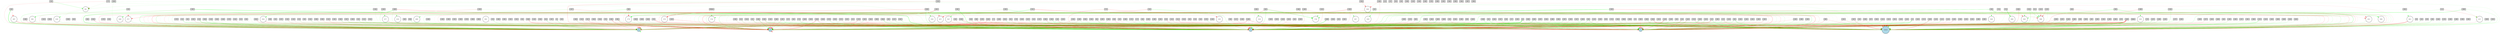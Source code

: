 digraph {
	node [fontsize=9 height=0.2 shape=circle width=0.2]
	x [fillcolor=lightgray shape=box style=filled]
	dx [fillcolor=lightgray shape=box style=filled]
	theta [fillcolor=lightgray shape=box style=filled]
	dtheta [fillcolor=lightgray shape=box style=filled]
	-5 [fillcolor=lightgray shape=box style=filled]
	-6 [fillcolor=lightgray shape=box style=filled]
	-7 [fillcolor=lightgray shape=box style=filled]
	-8 [fillcolor=lightgray shape=box style=filled]
	-9 [fillcolor=lightgray shape=box style=filled]
	-10 [fillcolor=lightgray shape=box style=filled]
	-11 [fillcolor=lightgray shape=box style=filled]
	-12 [fillcolor=lightgray shape=box style=filled]
	-13 [fillcolor=lightgray shape=box style=filled]
	-14 [fillcolor=lightgray shape=box style=filled]
	-15 [fillcolor=lightgray shape=box style=filled]
	-16 [fillcolor=lightgray shape=box style=filled]
	-17 [fillcolor=lightgray shape=box style=filled]
	-18 [fillcolor=lightgray shape=box style=filled]
	-19 [fillcolor=lightgray shape=box style=filled]
	-20 [fillcolor=lightgray shape=box style=filled]
	-21 [fillcolor=lightgray shape=box style=filled]
	-22 [fillcolor=lightgray shape=box style=filled]
	-23 [fillcolor=lightgray shape=box style=filled]
	-24 [fillcolor=lightgray shape=box style=filled]
	-25 [fillcolor=lightgray shape=box style=filled]
	-26 [fillcolor=lightgray shape=box style=filled]
	-27 [fillcolor=lightgray shape=box style=filled]
	-28 [fillcolor=lightgray shape=box style=filled]
	-29 [fillcolor=lightgray shape=box style=filled]
	-30 [fillcolor=lightgray shape=box style=filled]
	-31 [fillcolor=lightgray shape=box style=filled]
	-32 [fillcolor=lightgray shape=box style=filled]
	-33 [fillcolor=lightgray shape=box style=filled]
	-34 [fillcolor=lightgray shape=box style=filled]
	-35 [fillcolor=lightgray shape=box style=filled]
	-36 [fillcolor=lightgray shape=box style=filled]
	-37 [fillcolor=lightgray shape=box style=filled]
	-38 [fillcolor=lightgray shape=box style=filled]
	-39 [fillcolor=lightgray shape=box style=filled]
	-40 [fillcolor=lightgray shape=box style=filled]
	-41 [fillcolor=lightgray shape=box style=filled]
	-42 [fillcolor=lightgray shape=box style=filled]
	-43 [fillcolor=lightgray shape=box style=filled]
	-44 [fillcolor=lightgray shape=box style=filled]
	-45 [fillcolor=lightgray shape=box style=filled]
	-46 [fillcolor=lightgray shape=box style=filled]
	-47 [fillcolor=lightgray shape=box style=filled]
	-48 [fillcolor=lightgray shape=box style=filled]
	-49 [fillcolor=lightgray shape=box style=filled]
	-50 [fillcolor=lightgray shape=box style=filled]
	-51 [fillcolor=lightgray shape=box style=filled]
	-52 [fillcolor=lightgray shape=box style=filled]
	-53 [fillcolor=lightgray shape=box style=filled]
	-54 [fillcolor=lightgray shape=box style=filled]
	-55 [fillcolor=lightgray shape=box style=filled]
	-56 [fillcolor=lightgray shape=box style=filled]
	-57 [fillcolor=lightgray shape=box style=filled]
	-58 [fillcolor=lightgray shape=box style=filled]
	-59 [fillcolor=lightgray shape=box style=filled]
	-60 [fillcolor=lightgray shape=box style=filled]
	-61 [fillcolor=lightgray shape=box style=filled]
	-62 [fillcolor=lightgray shape=box style=filled]
	-63 [fillcolor=lightgray shape=box style=filled]
	-64 [fillcolor=lightgray shape=box style=filled]
	-65 [fillcolor=lightgray shape=box style=filled]
	-66 [fillcolor=lightgray shape=box style=filled]
	-67 [fillcolor=lightgray shape=box style=filled]
	-68 [fillcolor=lightgray shape=box style=filled]
	-69 [fillcolor=lightgray shape=box style=filled]
	-70 [fillcolor=lightgray shape=box style=filled]
	-71 [fillcolor=lightgray shape=box style=filled]
	-72 [fillcolor=lightgray shape=box style=filled]
	-73 [fillcolor=lightgray shape=box style=filled]
	-74 [fillcolor=lightgray shape=box style=filled]
	-75 [fillcolor=lightgray shape=box style=filled]
	-76 [fillcolor=lightgray shape=box style=filled]
	-77 [fillcolor=lightgray shape=box style=filled]
	-78 [fillcolor=lightgray shape=box style=filled]
	-79 [fillcolor=lightgray shape=box style=filled]
	-80 [fillcolor=lightgray shape=box style=filled]
	-81 [fillcolor=lightgray shape=box style=filled]
	-82 [fillcolor=lightgray shape=box style=filled]
	-83 [fillcolor=lightgray shape=box style=filled]
	-84 [fillcolor=lightgray shape=box style=filled]
	-85 [fillcolor=lightgray shape=box style=filled]
	-86 [fillcolor=lightgray shape=box style=filled]
	-87 [fillcolor=lightgray shape=box style=filled]
	-88 [fillcolor=lightgray shape=box style=filled]
	-89 [fillcolor=lightgray shape=box style=filled]
	-90 [fillcolor=lightgray shape=box style=filled]
	-91 [fillcolor=lightgray shape=box style=filled]
	-92 [fillcolor=lightgray shape=box style=filled]
	-93 [fillcolor=lightgray shape=box style=filled]
	-94 [fillcolor=lightgray shape=box style=filled]
	-95 [fillcolor=lightgray shape=box style=filled]
	-96 [fillcolor=lightgray shape=box style=filled]
	-97 [fillcolor=lightgray shape=box style=filled]
	-98 [fillcolor=lightgray shape=box style=filled]
	-99 [fillcolor=lightgray shape=box style=filled]
	-100 [fillcolor=lightgray shape=box style=filled]
	-101 [fillcolor=lightgray shape=box style=filled]
	-102 [fillcolor=lightgray shape=box style=filled]
	-103 [fillcolor=lightgray shape=box style=filled]
	-104 [fillcolor=lightgray shape=box style=filled]
	-105 [fillcolor=lightgray shape=box style=filled]
	-106 [fillcolor=lightgray shape=box style=filled]
	-107 [fillcolor=lightgray shape=box style=filled]
	-108 [fillcolor=lightgray shape=box style=filled]
	-109 [fillcolor=lightgray shape=box style=filled]
	-110 [fillcolor=lightgray shape=box style=filled]
	-111 [fillcolor=lightgray shape=box style=filled]
	-112 [fillcolor=lightgray shape=box style=filled]
	-113 [fillcolor=lightgray shape=box style=filled]
	-114 [fillcolor=lightgray shape=box style=filled]
	-115 [fillcolor=lightgray shape=box style=filled]
	-116 [fillcolor=lightgray shape=box style=filled]
	-117 [fillcolor=lightgray shape=box style=filled]
	-118 [fillcolor=lightgray shape=box style=filled]
	-119 [fillcolor=lightgray shape=box style=filled]
	-120 [fillcolor=lightgray shape=box style=filled]
	-121 [fillcolor=lightgray shape=box style=filled]
	-122 [fillcolor=lightgray shape=box style=filled]
	-123 [fillcolor=lightgray shape=box style=filled]
	-124 [fillcolor=lightgray shape=box style=filled]
	-125 [fillcolor=lightgray shape=box style=filled]
	-126 [fillcolor=lightgray shape=box style=filled]
	-127 [fillcolor=lightgray shape=box style=filled]
	-128 [fillcolor=lightgray shape=box style=filled]
	-129 [fillcolor=lightgray shape=box style=filled]
	-130 [fillcolor=lightgray shape=box style=filled]
	-131 [fillcolor=lightgray shape=box style=filled]
	-132 [fillcolor=lightgray shape=box style=filled]
	-133 [fillcolor=lightgray shape=box style=filled]
	-134 [fillcolor=lightgray shape=box style=filled]
	-135 [fillcolor=lightgray shape=box style=filled]
	-136 [fillcolor=lightgray shape=box style=filled]
	-137 [fillcolor=lightgray shape=box style=filled]
	-138 [fillcolor=lightgray shape=box style=filled]
	-139 [fillcolor=lightgray shape=box style=filled]
	-140 [fillcolor=lightgray shape=box style=filled]
	-141 [fillcolor=lightgray shape=box style=filled]
	-142 [fillcolor=lightgray shape=box style=filled]
	-143 [fillcolor=lightgray shape=box style=filled]
	-144 [fillcolor=lightgray shape=box style=filled]
	-145 [fillcolor=lightgray shape=box style=filled]
	-146 [fillcolor=lightgray shape=box style=filled]
	-147 [fillcolor=lightgray shape=box style=filled]
	-148 [fillcolor=lightgray shape=box style=filled]
	-149 [fillcolor=lightgray shape=box style=filled]
	-150 [fillcolor=lightgray shape=box style=filled]
	-151 [fillcolor=lightgray shape=box style=filled]
	-152 [fillcolor=lightgray shape=box style=filled]
	-153 [fillcolor=lightgray shape=box style=filled]
	-154 [fillcolor=lightgray shape=box style=filled]
	-155 [fillcolor=lightgray shape=box style=filled]
	-156 [fillcolor=lightgray shape=box style=filled]
	-157 [fillcolor=lightgray shape=box style=filled]
	-158 [fillcolor=lightgray shape=box style=filled]
	-159 [fillcolor=lightgray shape=box style=filled]
	-160 [fillcolor=lightgray shape=box style=filled]
	-161 [fillcolor=lightgray shape=box style=filled]
	-162 [fillcolor=lightgray shape=box style=filled]
	-163 [fillcolor=lightgray shape=box style=filled]
	-164 [fillcolor=lightgray shape=box style=filled]
	-165 [fillcolor=lightgray shape=box style=filled]
	-166 [fillcolor=lightgray shape=box style=filled]
	-167 [fillcolor=lightgray shape=box style=filled]
	-168 [fillcolor=lightgray shape=box style=filled]
	-169 [fillcolor=lightgray shape=box style=filled]
	-170 [fillcolor=lightgray shape=box style=filled]
	-171 [fillcolor=lightgray shape=box style=filled]
	-172 [fillcolor=lightgray shape=box style=filled]
	-173 [fillcolor=lightgray shape=box style=filled]
	-174 [fillcolor=lightgray shape=box style=filled]
	-175 [fillcolor=lightgray shape=box style=filled]
	-176 [fillcolor=lightgray shape=box style=filled]
	-177 [fillcolor=lightgray shape=box style=filled]
	-178 [fillcolor=lightgray shape=box style=filled]
	-179 [fillcolor=lightgray shape=box style=filled]
	-180 [fillcolor=lightgray shape=box style=filled]
	-181 [fillcolor=lightgray shape=box style=filled]
	-182 [fillcolor=lightgray shape=box style=filled]
	-183 [fillcolor=lightgray shape=box style=filled]
	-184 [fillcolor=lightgray shape=box style=filled]
	-185 [fillcolor=lightgray shape=box style=filled]
	-186 [fillcolor=lightgray shape=box style=filled]
	-187 [fillcolor=lightgray shape=box style=filled]
	-188 [fillcolor=lightgray shape=box style=filled]
	-189 [fillcolor=lightgray shape=box style=filled]
	-190 [fillcolor=lightgray shape=box style=filled]
	-191 [fillcolor=lightgray shape=box style=filled]
	-192 [fillcolor=lightgray shape=box style=filled]
	-193 [fillcolor=lightgray shape=box style=filled]
	-194 [fillcolor=lightgray shape=box style=filled]
	-195 [fillcolor=lightgray shape=box style=filled]
	-196 [fillcolor=lightgray shape=box style=filled]
	-197 [fillcolor=lightgray shape=box style=filled]
	-198 [fillcolor=lightgray shape=box style=filled]
	-199 [fillcolor=lightgray shape=box style=filled]
	-200 [fillcolor=lightgray shape=box style=filled]
	-201 [fillcolor=lightgray shape=box style=filled]
	-202 [fillcolor=lightgray shape=box style=filled]
	-203 [fillcolor=lightgray shape=box style=filled]
	-204 [fillcolor=lightgray shape=box style=filled]
	-205 [fillcolor=lightgray shape=box style=filled]
	-206 [fillcolor=lightgray shape=box style=filled]
	-207 [fillcolor=lightgray shape=box style=filled]
	-208 [fillcolor=lightgray shape=box style=filled]
	-209 [fillcolor=lightgray shape=box style=filled]
	-210 [fillcolor=lightgray shape=box style=filled]
	-211 [fillcolor=lightgray shape=box style=filled]
	-212 [fillcolor=lightgray shape=box style=filled]
	-213 [fillcolor=lightgray shape=box style=filled]
	-214 [fillcolor=lightgray shape=box style=filled]
	-215 [fillcolor=lightgray shape=box style=filled]
	-216 [fillcolor=lightgray shape=box style=filled]
	-217 [fillcolor=lightgray shape=box style=filled]
	-218 [fillcolor=lightgray shape=box style=filled]
	-219 [fillcolor=lightgray shape=box style=filled]
	-220 [fillcolor=lightgray shape=box style=filled]
	-221 [fillcolor=lightgray shape=box style=filled]
	-222 [fillcolor=lightgray shape=box style=filled]
	-223 [fillcolor=lightgray shape=box style=filled]
	-224 [fillcolor=lightgray shape=box style=filled]
	-225 [fillcolor=lightgray shape=box style=filled]
	-226 [fillcolor=lightgray shape=box style=filled]
	-227 [fillcolor=lightgray shape=box style=filled]
	-228 [fillcolor=lightgray shape=box style=filled]
	-229 [fillcolor=lightgray shape=box style=filled]
	-230 [fillcolor=lightgray shape=box style=filled]
	-231 [fillcolor=lightgray shape=box style=filled]
	-232 [fillcolor=lightgray shape=box style=filled]
	-233 [fillcolor=lightgray shape=box style=filled]
	-234 [fillcolor=lightgray shape=box style=filled]
	-235 [fillcolor=lightgray shape=box style=filled]
	-236 [fillcolor=lightgray shape=box style=filled]
	-237 [fillcolor=lightgray shape=box style=filled]
	-238 [fillcolor=lightgray shape=box style=filled]
	-239 [fillcolor=lightgray shape=box style=filled]
	-240 [fillcolor=lightgray shape=box style=filled]
	-241 [fillcolor=lightgray shape=box style=filled]
	-242 [fillcolor=lightgray shape=box style=filled]
	-243 [fillcolor=lightgray shape=box style=filled]
	-244 [fillcolor=lightgray shape=box style=filled]
	-245 [fillcolor=lightgray shape=box style=filled]
	-246 [fillcolor=lightgray shape=box style=filled]
	-247 [fillcolor=lightgray shape=box style=filled]
	-248 [fillcolor=lightgray shape=box style=filled]
	-249 [fillcolor=lightgray shape=box style=filled]
	-250 [fillcolor=lightgray shape=box style=filled]
	-251 [fillcolor=lightgray shape=box style=filled]
	-252 [fillcolor=lightgray shape=box style=filled]
	-253 [fillcolor=lightgray shape=box style=filled]
	-254 [fillcolor=lightgray shape=box style=filled]
	-255 [fillcolor=lightgray shape=box style=filled]
	-256 [fillcolor=lightgray shape=box style=filled]
	-257 [fillcolor=lightgray shape=box style=filled]
	-258 [fillcolor=lightgray shape=box style=filled]
	-259 [fillcolor=lightgray shape=box style=filled]
	-260 [fillcolor=lightgray shape=box style=filled]
	-261 [fillcolor=lightgray shape=box style=filled]
	-262 [fillcolor=lightgray shape=box style=filled]
	-263 [fillcolor=lightgray shape=box style=filled]
	-264 [fillcolor=lightgray shape=box style=filled]
	-265 [fillcolor=lightgray shape=box style=filled]
	-266 [fillcolor=lightgray shape=box style=filled]
	-267 [fillcolor=lightgray shape=box style=filled]
	-268 [fillcolor=lightgray shape=box style=filled]
	-269 [fillcolor=lightgray shape=box style=filled]
	-270 [fillcolor=lightgray shape=box style=filled]
	-271 [fillcolor=lightgray shape=box style=filled]
	-272 [fillcolor=lightgray shape=box style=filled]
	-273 [fillcolor=lightgray shape=box style=filled]
	-274 [fillcolor=lightgray shape=box style=filled]
	-275 [fillcolor=lightgray shape=box style=filled]
	-276 [fillcolor=lightgray shape=box style=filled]
	-277 [fillcolor=lightgray shape=box style=filled]
	-278 [fillcolor=lightgray shape=box style=filled]
	-279 [fillcolor=lightgray shape=box style=filled]
	-280 [fillcolor=lightgray shape=box style=filled]
	-281 [fillcolor=lightgray shape=box style=filled]
	-282 [fillcolor=lightgray shape=box style=filled]
	-283 [fillcolor=lightgray shape=box style=filled]
	-284 [fillcolor=lightgray shape=box style=filled]
	-285 [fillcolor=lightgray shape=box style=filled]
	-286 [fillcolor=lightgray shape=box style=filled]
	-287 [fillcolor=lightgray shape=box style=filled]
	-288 [fillcolor=lightgray shape=box style=filled]
	-289 [fillcolor=lightgray shape=box style=filled]
	-290 [fillcolor=lightgray shape=box style=filled]
	-291 [fillcolor=lightgray shape=box style=filled]
	-292 [fillcolor=lightgray shape=box style=filled]
	-293 [fillcolor=lightgray shape=box style=filled]
	-294 [fillcolor=lightgray shape=box style=filled]
	-295 [fillcolor=lightgray shape=box style=filled]
	-296 [fillcolor=lightgray shape=box style=filled]
	-297 [fillcolor=lightgray shape=box style=filled]
	-298 [fillcolor=lightgray shape=box style=filled]
	-299 [fillcolor=lightgray shape=box style=filled]
	-300 [fillcolor=lightgray shape=box style=filled]
	-301 [fillcolor=lightgray shape=box style=filled]
	-302 [fillcolor=lightgray shape=box style=filled]
	-303 [fillcolor=lightgray shape=box style=filled]
	-304 [fillcolor=lightgray shape=box style=filled]
	-305 [fillcolor=lightgray shape=box style=filled]
	-306 [fillcolor=lightgray shape=box style=filled]
	-307 [fillcolor=lightgray shape=box style=filled]
	-308 [fillcolor=lightgray shape=box style=filled]
	-309 [fillcolor=lightgray shape=box style=filled]
	-310 [fillcolor=lightgray shape=box style=filled]
	-311 [fillcolor=lightgray shape=box style=filled]
	-312 [fillcolor=lightgray shape=box style=filled]
	-313 [fillcolor=lightgray shape=box style=filled]
	-314 [fillcolor=lightgray shape=box style=filled]
	-315 [fillcolor=lightgray shape=box style=filled]
	-316 [fillcolor=lightgray shape=box style=filled]
	-317 [fillcolor=lightgray shape=box style=filled]
	-318 [fillcolor=lightgray shape=box style=filled]
	-319 [fillcolor=lightgray shape=box style=filled]
	-320 [fillcolor=lightgray shape=box style=filled]
	-321 [fillcolor=lightgray shape=box style=filled]
	-322 [fillcolor=lightgray shape=box style=filled]
	-323 [fillcolor=lightgray shape=box style=filled]
	-324 [fillcolor=lightgray shape=box style=filled]
	-325 [fillcolor=lightgray shape=box style=filled]
	-326 [fillcolor=lightgray shape=box style=filled]
	-327 [fillcolor=lightgray shape=box style=filled]
	-328 [fillcolor=lightgray shape=box style=filled]
	-329 [fillcolor=lightgray shape=box style=filled]
	-330 [fillcolor=lightgray shape=box style=filled]
	-331 [fillcolor=lightgray shape=box style=filled]
	-332 [fillcolor=lightgray shape=box style=filled]
	-333 [fillcolor=lightgray shape=box style=filled]
	-334 [fillcolor=lightgray shape=box style=filled]
	-335 [fillcolor=lightgray shape=box style=filled]
	-336 [fillcolor=lightgray shape=box style=filled]
	-337 [fillcolor=lightgray shape=box style=filled]
	-338 [fillcolor=lightgray shape=box style=filled]
	-339 [fillcolor=lightgray shape=box style=filled]
	-340 [fillcolor=lightgray shape=box style=filled]
	-341 [fillcolor=lightgray shape=box style=filled]
	-342 [fillcolor=lightgray shape=box style=filled]
	-343 [fillcolor=lightgray shape=box style=filled]
	-344 [fillcolor=lightgray shape=box style=filled]
	-345 [fillcolor=lightgray shape=box style=filled]
	-346 [fillcolor=lightgray shape=box style=filled]
	-347 [fillcolor=lightgray shape=box style=filled]
	-348 [fillcolor=lightgray shape=box style=filled]
	-349 [fillcolor=lightgray shape=box style=filled]
	-350 [fillcolor=lightgray shape=box style=filled]
	-351 [fillcolor=lightgray shape=box style=filled]
	-352 [fillcolor=lightgray shape=box style=filled]
	-353 [fillcolor=lightgray shape=box style=filled]
	-354 [fillcolor=lightgray shape=box style=filled]
	-355 [fillcolor=lightgray shape=box style=filled]
	-356 [fillcolor=lightgray shape=box style=filled]
	-357 [fillcolor=lightgray shape=box style=filled]
	-358 [fillcolor=lightgray shape=box style=filled]
	-359 [fillcolor=lightgray shape=box style=filled]
	-360 [fillcolor=lightgray shape=box style=filled]
	-361 [fillcolor=lightgray shape=box style=filled]
	-362 [fillcolor=lightgray shape=box style=filled]
	-363 [fillcolor=lightgray shape=box style=filled]
	-364 [fillcolor=lightgray shape=box style=filled]
	control [fillcolor=lightblue style=filled]
	1 [fillcolor=lightblue style=filled]
	2 [fillcolor=lightblue style=filled]
	3 [fillcolor=lightblue style=filled]
	4 [fillcolor=lightblue style=filled]
	654 [fillcolor=white style=filled]
	1807 [fillcolor=white style=filled]
	3344 [fillcolor=white style=filled]
	3727 [fillcolor=white style=filled]
	4755 [fillcolor=white style=filled]
	5408 [fillcolor=white style=filled]
	4137 [fillcolor=white style=filled]
	5546 [fillcolor=white style=filled]
	5163 [fillcolor=white style=filled]
	4017 [fillcolor=white style=filled]
	3250 [fillcolor=white style=filled]
	2744 [fillcolor=white style=filled]
	5183 [fillcolor=white style=filled]
	3776 [fillcolor=white style=filled]
	2882 [fillcolor=white style=filled]
	4812 [fillcolor=white style=filled]
	5329 [fillcolor=white style=filled]
	3156 [fillcolor=white style=filled]
	1749 [fillcolor=white style=filled]
	4311 [fillcolor=white style=filled]
	3420 [fillcolor=white style=filled]
	4060 [fillcolor=white style=filled]
	4472 [fillcolor=white style=filled]
	2277 [fillcolor=white style=filled]
	5100 [fillcolor=white style=filled]
	5361 [fillcolor=white style=filled]
	5234 [fillcolor=white style=filled]
	3447 [fillcolor=white style=filled]
	2808 [fillcolor=white style=filled]
	4218 [fillcolor=white style=filled]
	3836 [fillcolor=white style=filled]
	3581 [fillcolor=white style=filled]
	-210 -> 4 [color=red penwidth=0.5115189264763539 style=solid]
	-159 -> 4 [color=red penwidth=0.2095517195052778 style=solid]
	-118 -> 1 [color=red penwidth=0.11343199388918375 style=dotted]
	-246 -> 4 [color=red penwidth=0.3679253354866172 style=solid]
	-227 -> 1 [color=green penwidth=0.21741872484416103 style=solid]
	-127 -> 2 [color=green penwidth=0.23484754395936172 style=solid]
	-115 -> 3 [color=green penwidth=0.18025497204713914 style=dotted]
	-360 -> 2 [color=green penwidth=0.3741856019034102 style=dotted]
	-328 -> 2 [color=green penwidth=0.7358281199824704 style=solid]
	-313 -> 3 [color=red penwidth=0.16599053409489503 style=solid]
	-260 -> 4 [color=green penwidth=0.5324804814620071 style=dotted]
	-196 -> control [color=green penwidth=0.35959654192247115 style=solid]
	-324 -> 2 [color=green penwidth=0.32636805032746535 style=solid]
	-60 -> 2 [color=red penwidth=0.5021550738608609 style=dotted]
	-70 -> 1 [color=red penwidth=0.46634865208665843 style=solid]
	-294 -> control [color=red penwidth=0.2351720342865567 style=solid]
	-275 -> control [color=red penwidth=0.13801895556770308 style=solid]
	-169 -> 4 [color=red penwidth=0.20388922162356254 style=dotted]
	-230 -> control [color=green penwidth=0.20157100527577634 style=dotted]
	-338 -> 1 [color=green penwidth=0.14831507023435375 style=solid]
	-357 -> 4 [color=green penwidth=0.13558673144978264 style=solid]
	-157 -> control [color=green penwidth=0.19024223844197355 style=solid]
	-44 -> 1 [color=green penwidth=0.251420949628716 style=dotted]
	-311 -> 1 [color=red penwidth=0.7823787362467579 style=solid]
	-137 -> 3 [color=red penwidth=0.289819815759619 style=solid]
	-361 -> 1 [color=green penwidth=0.35446992748831785 style=dotted]
	-25 -> 4 [color=green penwidth=0.47183719115939915 style=solid]
	-321 -> 2 [color=green penwidth=0.6719167395582543 style=solid]
	-346 -> 1 [color=green penwidth=0.24364077359594685 style=solid]
	-101 -> 4 [color=green penwidth=0.7105486658516591 style=dotted]
	-106 -> control [color=green penwidth=0.45192026436008803 style=solid]
	-161 -> 4 [color=red penwidth=0.2644063723356098 style=solid]
	-20 -> control [color=green penwidth=0.482638222825972 style=solid]
	-88 -> 4 [color=red penwidth=0.16415335126183037 style=solid]
	-250 -> control [color=green penwidth=0.6701401712478947 style=solid]
	-355 -> control [color=red penwidth=0.453969804279612 style=solid]
	-167 -> 4 [color=red penwidth=0.4333127341097558 style=solid]
	-126 -> 2 [color=green penwidth=0.3516814145874576 style=solid]
	-210 -> 2 [color=green penwidth=0.33830444184173936 style=dotted]
	-303 -> 1 [color=green penwidth=0.36885231462848767 style=solid]
	-15 -> 3 [color=green penwidth=0.19385020363714184 style=dotted]
	-180 -> 4 [color=green penwidth=0.20002563956867198 style=solid]
	-73 -> 2 [color=green penwidth=0.7798235463401608 style=solid]
	-56 -> 3 [color=red penwidth=0.14175722831761717 style=solid]
	-360 -> 1 [color=red penwidth=0.24205766756357203 style=solid]
	-257 -> 3 [color=green penwidth=0.3183150731432095 style=solid]
	-35 -> 3 [color=green penwidth=0.483602221819985 style=solid]
	dtheta -> control [color=green penwidth=0.5725896338454487 style=dotted]
	-265 -> 4 [color=green penwidth=0.1513434182359712 style=solid]
	-123 -> 1 [color=green penwidth=0.3272519603520727 style=solid]
	-117 -> 4 [color=green penwidth=0.21298178959640504 style=solid]
	-348 -> control [color=green penwidth=0.12911598341552508 style=solid]
	-235 -> 4 [color=red penwidth=0.44897645473709136 style=solid]
	-97 -> control [color=red penwidth=0.39351952326186446 style=dotted]
	-176 -> 4 [color=red penwidth=0.4074932899998226 style=solid]
	-239 -> control [color=green penwidth=0.36230820660490026 style=solid]
	-152 -> 2 [color=red penwidth=0.39760048354407873 style=solid]
	-198 -> 1 [color=red penwidth=0.7536811742641089 style=solid]
	-41 -> control [color=red penwidth=0.29587298532916617 style=solid]
	-283 -> control [color=red penwidth=0.1002424408229698 style=dotted]
	-201 -> 3 [color=green penwidth=0.6618192890187107 style=solid]
	-254 -> control [color=green penwidth=0.25445927434211935 style=dotted]
	-267 -> 2 [color=green penwidth=0.9155198116453632 style=solid]
	-213 -> 4 [color=red penwidth=0.35128035477347574 style=solid]
	-174 -> 2 [color=green penwidth=0.6173987803712532 style=dotted]
	-306 -> 1 [color=green penwidth=0.2671348695734661 style=solid]
	-13 -> 4 [color=red penwidth=0.9728936091693373 style=solid]
	-72 -> 4 [color=green penwidth=0.13332184220462606 style=solid]
	-220 -> control [color=green penwidth=0.16078693767808203 style=dotted]
	-329 -> 3 [color=green penwidth=0.6219211218645866 style=solid]
	-208 -> 4 [color=green penwidth=0.6925887761379054 style=solid]
	-52 -> 2 [color=red penwidth=0.17081008730490205 style=dotted]
	-103 -> 1 [color=red penwidth=0.22090397225922986 style=dotted]
	-152 -> 1 [color=red penwidth=0.5426832010898304 style=dotted]
	-208 -> 3 [color=green penwidth=0.2536447185081139 style=solid]
	-113 -> 3 [color=green penwidth=0.1463331905219108 style=solid]
	-310 -> 2 [color=red penwidth=0.4499814633813167 style=solid]
	-257 -> 2 [color=green penwidth=0.4802570203377977 style=solid]
	-80 -> 2 [color=red penwidth=0.5010634228712902 style=solid]
	-266 -> control [color=red penwidth=0.14193712030212907 style=dotted]
	-295 -> 1 [color=green penwidth=0.15437297600282246 style=solid]
	-342 -> 4 [color=green penwidth=0.2375994671546829 style=dotted]
	-243 -> 4 [color=red penwidth=0.15975925066249777 style=solid]
	-86 -> 3 [color=green penwidth=0.6511766438927176 style=dotted]
	-83 -> 4 [color=green penwidth=0.5732134735091781 style=solid]
	-99 -> 4 [color=red penwidth=0.27990766845924575 style=solid]
	-40 -> 4 [color=red penwidth=0.4142561351819024 style=dotted]
	-109 -> 3 [color=red penwidth=0.5826641689426504 style=solid]
	-135 -> 1 [color=red penwidth=0.325299396197232 style=solid]
	-121 -> 3 [color=red penwidth=0.27949288922348947 style=dotted]
	-203 -> 2 [color=red penwidth=0.24590402541525008 style=solid]
	-99 -> control [color=red penwidth=0.3178945606948818 style=dotted]
	-102 -> control [color=green penwidth=0.17367771644045865 style=solid]
	-276 -> 4 [color=green penwidth=0.10095747960819053 style=solid]
	-322 -> 1 [color=green penwidth=0.2091425983196864 style=dotted]
	-157 -> 1 [color=red penwidth=0.3489682851883844 style=solid]
	-112 -> 2 [color=red penwidth=0.35528684835404367 style=solid]
	-21 -> 1 [color=green penwidth=0.2873686214615099 style=solid]
	-18 -> 2 [color=red penwidth=0.3709881702081863 style=dotted]
	-172 -> 2 [color=red penwidth=0.1957224839202326 style=solid]
	-322 -> 3 [color=green penwidth=0.21133307575773363 style=dotted]
	-132 -> 2 [color=green penwidth=0.32543362050741825 style=dotted]
	-201 -> 1 [color=red penwidth=0.2979724553617099 style=dotted]
	-128 -> 1 [color=red penwidth=0.1782632581635452 style=solid]
	-205 -> 4 [color=red penwidth=0.371169145940329 style=solid]
	-199 -> 1 [color=red penwidth=0.381129259571227 style=solid]
	-113 -> 2 [color=red penwidth=0.521091674509305 style=solid]
	-282 -> 1 [color=green penwidth=0.35078863115811987 style=solid]
	-168 -> 1 [color=red penwidth=0.8412306791450965 style=dotted]
	-338 -> 3 [color=red penwidth=0.48509252592763663 style=dotted]
	-321 -> 3 [color=red penwidth=0.34730229458107975 style=solid]
	-198 -> 3 [color=green penwidth=1.1964684306140907 style=solid]
	-19 -> 1 [color=green penwidth=0.31695409456969914 style=solid]
	-246 -> 1 [color=red penwidth=0.11938833660600943 style=solid]
	-156 -> 1 [color=red penwidth=0.3736588543678766 style=dotted]
	-285 -> 1 [color=green penwidth=0.14130022536845246 style=solid]
	-214 -> 1 [color=green penwidth=0.23821649373862208 style=dotted]
	-5 -> 4 [color=green penwidth=1.3380230673417504 style=solid]
	-269 -> 1 [color=green penwidth=0.1783239241275547 style=solid]
	-110 -> 1 [color=red penwidth=0.3555426305546525 style=solid]
	-220 -> 1 [color=green penwidth=0.4071282072230793 style=solid]
	-145 -> control [color=red penwidth=0.1596646285076847 style=solid]
	-88 -> 2 [color=green penwidth=0.10360121051360889 style=dotted]
	-119 -> 4 [color=red penwidth=0.3745366259252779 style=dotted]
	-221 -> 1 [color=green penwidth=0.6151480145570731 style=solid]
	-76 -> 3 [color=green penwidth=0.47688004129674355 style=solid]
	-297 -> 4 [color=green penwidth=0.40953500933460585 style=solid]
	-240 -> 4 [color=green penwidth=0.34141226851742484 style=dotted]
	-24 -> control [color=green penwidth=0.3141618526990152 style=solid]
	dx -> 1 [color=red penwidth=0.6108505087440566 style=solid]
	-76 -> 4 [color=green penwidth=0.31613788155521405 style=dotted]
	-167 -> 2 [color=green penwidth=0.11788285843144475 style=dotted]
	-343 -> 2 [color=red penwidth=0.3535407776729169 style=dotted]
	-302 -> 2 [color=red penwidth=0.3577359527908621 style=solid]
	-106 -> 3 [color=green penwidth=0.8514654655029356 style=dotted]
	-27 -> 3 [color=red penwidth=0.22626604118394147 style=solid]
	-306 -> control [color=green penwidth=0.1333200803811616 style=solid]
	-187 -> 3 [color=red penwidth=0.1499228278379462 style=solid]
	-114 -> 1 [color=red penwidth=0.4071489696913273 style=solid]
	-361 -> 4 [color=green penwidth=0.13405129198363452 style=dotted]
	-157 -> 2 [color=red penwidth=0.15898135347234216 style=solid]
	-13 -> 2 [color=red penwidth=0.4633960342003456 style=solid]
	-157 -> 4 [color=green penwidth=0.3377159131678778 style=solid]
	-329 -> 4 [color=green penwidth=0.4796924338083406 style=solid]
	-290 -> 4 [color=green penwidth=0.4396073774322653 style=solid]
	-90 -> 2 [color=red penwidth=0.9600748673641654 style=dotted]
	-349 -> 3 [color=red penwidth=0.3454989673089573 style=solid]
	-7 -> 3 [color=red penwidth=0.4409134949206417 style=solid]
	-176 -> 2 [color=red penwidth=0.2221294036464912 style=solid]
	-196 -> 3 [color=green penwidth=0.42380441144982983 style=dotted]
	-310 -> 3 [color=red penwidth=0.7302043554767788 style=solid]
	-293 -> 4 [color=red penwidth=0.15241190732893806 style=dotted]
	-316 -> 1 [color=green penwidth=0.3586414741905788 style=solid]
	-84 -> 3 [color=red penwidth=0.14620476899828555 style=dotted]
	-342 -> control [color=red penwidth=0.11794957631381803 style=solid]
	-351 -> 4 [color=green penwidth=0.16961617596313078 style=dotted]
	-166 -> 3 [color=red penwidth=0.23429256963497871 style=solid]
	-207 -> 3 [color=green penwidth=0.13245508986638105 style=dotted]
	-77 -> 3 [color=red penwidth=0.33521104958086834 style=solid]
	-74 -> 2 [color=green penwidth=0.2752250362798335 style=solid]
	-56 -> 2 [color=red penwidth=0.3952703870769889 style=solid]
	-256 -> 1 [color=green penwidth=0.7978450782322835 style=solid]
	-95 -> 1 [color=green penwidth=0.25060364639253646 style=solid]
	-51 -> 2 [color=green penwidth=0.7050712960647872 style=dotted]
	-96 -> control [color=red penwidth=0.37863997844448416 style=solid]
	-202 -> 1 [color=red penwidth=0.3372018846567155 style=dotted]
	-133 -> 4 [color=red penwidth=0.44093588719134247 style=dotted]
	-357 -> 1 [color=red penwidth=0.15491053667316163 style=solid]
	-259 -> control [color=red penwidth=0.1589109253398509 style=solid]
	-18 -> control [color=red penwidth=0.6074716417673995 style=solid]
	-24 -> 2 [color=green penwidth=0.49792576894479423 style=solid]
	-286 -> control [color=green penwidth=0.3224048461136596 style=solid]
	-47 -> 1 [color=green penwidth=0.8448546058142786 style=dotted]
	-65 -> 2 [color=green penwidth=0.1268705099335111 style=solid]
	-38 -> control [color=green penwidth=0.8926317046498482 style=solid]
	-135 -> 2 [color=green penwidth=0.5085944312452952 style=solid]
	-167 -> 3 [color=red penwidth=0.15526026529007841 style=solid]
	-58 -> 1 [color=green penwidth=0.33100738757690995 style=dotted]
	-133 -> control [color=red penwidth=0.5148603149730998 style=solid]
	-166 -> 1 [color=red penwidth=0.34510023672179124 style=solid]
	-285 -> 2 [color=red penwidth=0.37798752982711015 style=solid]
	-304 -> 4 [color=green penwidth=0.519529718346213 style=solid]
	-55 -> 1 [color=green penwidth=0.30175946599839887 style=dotted]
	-61 -> 1 [color=green penwidth=0.5746769935488805 style=solid]
	-90 -> control [color=green penwidth=0.3616116951323829 style=solid]
	-101 -> 2 [color=green penwidth=0.3200261556056494 style=solid]
	-255 -> 4 [color=red penwidth=0.9637791835219716 style=dotted]
	-175 -> control [color=green penwidth=0.3110285027002715 style=solid]
	-44 -> 3 [color=red penwidth=0.6107900125683926 style=dotted]
	-213 -> 1 [color=red penwidth=0.3254339712171148 style=solid]
	-163 -> control [color=red penwidth=0.11456886153556899 style=solid]
	-206 -> 2 [color=green penwidth=0.149441329155391 style=dotted]
	-25 -> 2 [color=red penwidth=0.12800240895580223 style=solid]
	-40 -> 2 [color=green penwidth=0.6165645050565473 style=solid]
	-118 -> 3 [color=green penwidth=0.8222750619092429 style=dotted]
	-153 -> 3 [color=green penwidth=0.2907802243038942 style=solid]
	-154 -> 4 [color=red penwidth=0.19337223236054896 style=dotted]
	-149 -> 4 [color=green penwidth=0.43827098601135706 style=solid]
	-237 -> 2 [color=red penwidth=0.11179690201136204 style=dotted]
	-36 -> 3 [color=green penwidth=0.18030950889846442 style=solid]
	-34 -> 3 [color=red penwidth=0.2674106346413142 style=solid]
	-147 -> 2 [color=green penwidth=0.3657304632702797 style=dotted]
	-143 -> 4 [color=green penwidth=0.13092143745481127 style=dotted]
	-31 -> 4 [color=green penwidth=0.648342986185481 style=solid]
	-335 -> 3 [color=red penwidth=0.20959981879402179 style=solid]
	-216 -> 4 [color=red penwidth=0.1248519275752498 style=dotted]
	-214 -> 2 [color=green penwidth=0.1693736561020851 style=solid]
	-357 -> control [color=green penwidth=0.47011986365483327 style=solid]
	-162 -> 2 [color=green penwidth=0.3382353593613999 style=dotted]
	-72 -> control [color=red penwidth=0.34041558915011383 style=solid]
	-249 -> 4 [color=green penwidth=0.18127394100972644 style=solid]
	-358 -> control [color=green penwidth=0.1327274793367607 style=solid]
	-236 -> 1 [color=green penwidth=0.20793750791856616 style=solid]
	-331 -> 3 [color=red penwidth=0.48860046274677105 style=solid]
	-247 -> 2 [color=red penwidth=0.44514588396992094 style=dotted]
	-72 -> 2 [color=red penwidth=0.4538571945699441 style=solid]
	-129 -> 4 [color=green penwidth=0.47956833098500573 style=solid]
	-82 -> control [color=red penwidth=0.2086026808556991 style=solid]
	-200 -> 3 [color=green penwidth=0.23146736498000547 style=solid]
	-41 -> 4 [color=green penwidth=0.4132433157268496 style=solid]
	-354 -> 2 [color=red penwidth=0.13468111512854347 style=solid]
	-270 -> 2 [color=green penwidth=0.2995544366171452 style=solid]
	-164 -> control [color=green penwidth=0.196333562986868 style=solid]
	dtheta -> 4 [color=red penwidth=0.5015220486257028 style=dotted]
	-344 -> 4 [color=red penwidth=0.3670322118722844 style=solid]
	-265 -> 1 [color=green penwidth=0.17437785189636917 style=solid]
	-120 -> 3 [color=green penwidth=0.26800014875752276 style=solid]
	-25 -> 3 [color=red penwidth=0.12940107326558606 style=solid]
	-16 -> 4 [color=green penwidth=0.14674503144904583 style=dotted]
	-325 -> 3 [color=red penwidth=0.16569511233315726 style=dotted]
	-88 -> 3 [color=green penwidth=0.37916989597511186 style=solid]
	-327 -> 3 [color=red penwidth=0.13795557649952145 style=dotted]
	-124 -> control [color=green penwidth=0.30320724680528116 style=solid]
	-17 -> 2 [color=green penwidth=0.31524897633800797 style=solid]
	-17 -> control [color=green penwidth=0.27717596220427354 style=dotted]
	-226 -> control [color=green penwidth=0.101294306216841 style=solid]
	-167 -> 1 [color=green penwidth=0.5623569605373632 style=solid]
	-348 -> 1 [color=red penwidth=0.1913235752352741 style=solid]
	-274 -> 3 [color=green penwidth=0.3960289393531746 style=dotted]
	-213 -> 3 [color=red penwidth=0.28627188708730333 style=dotted]
	-271 -> 1 [color=red penwidth=0.3989513524297166 style=solid]
	-33 -> 4 [color=green penwidth=0.305176405290868 style=dotted]
	-104 -> 1 [color=red penwidth=0.2678863536229111 style=solid]
	-296 -> control [color=green penwidth=0.246965491847544 style=dotted]
	-158 -> control [color=green penwidth=0.12814159262557476 style=solid]
	-228 -> 3 [color=green penwidth=0.2426553088957093 style=dotted]
	-253 -> 1 [color=green penwidth=0.23870607553223375 style=solid]
	-49 -> control [color=red penwidth=0.1394165628945565 style=solid]
	-248 -> 2 [color=red penwidth=0.3851456639840346 style=solid]
	-270 -> 3 [color=red penwidth=0.3295735559246381 style=dotted]
	-291 -> 1 [color=green penwidth=0.3663591417060874 style=dotted]
	-301 -> 2 [color=green penwidth=0.3041365436019354 style=solid]
	-75 -> 1 [color=green penwidth=0.17961581756129344 style=solid]
	-7 -> 1 [color=red penwidth=0.3714461864291978 style=solid]
	-52 -> control [color=green penwidth=0.1470689306064354 style=solid]
	-26 -> 4 [color=red penwidth=0.3013284447719258 style=dotted]
	-352 -> control [color=green penwidth=0.5156242593258593 style=dotted]
	-165 -> 4 [color=red penwidth=0.3217985578844722 style=dotted]
	-347 -> 2 [color=green penwidth=0.5550101044993789 style=solid]
	-217 -> 4 [color=red penwidth=0.23868378557761327 style=dotted]
	-116 -> 3 [color=red penwidth=0.47823080407003393 style=solid]
	-234 -> control [color=green penwidth=0.25947833085482686 style=solid]
	-303 -> 2 [color=green penwidth=0.7848922803566626 style=solid]
	-155 -> 1 [color=green penwidth=0.4840703030660467 style=solid]
	-241 -> 2 [color=red penwidth=0.3653889866584311 style=solid]
	-242 -> 3 [color=green penwidth=0.10263795300063785 style=solid]
	-126 -> control [color=green penwidth=0.1007976661861783 style=solid]
	-351 -> control [color=green penwidth=0.3391990372843243 style=solid]
	-363 -> 4 [color=red penwidth=0.5335279259481247 style=dotted]
	-190 -> 1 [color=green penwidth=0.12234104126938192 style=solid]
	-98 -> 4 [color=green penwidth=0.3526615818889588 style=solid]
	-88 -> control [color=green penwidth=0.4641839436410041 style=dotted]
	-95 -> 3 [color=red penwidth=0.30193650285043416 style=solid]
	-242 -> control [color=red penwidth=0.11514485699272227 style=dotted]
	-34 -> control [color=green penwidth=0.11726333735543987 style=dotted]
	-124 -> 4 [color=red penwidth=1.0246028417860615 style=dotted]
	-33 -> control [color=red penwidth=0.3101799074393383 style=dotted]
	-162 -> 4 [color=red penwidth=0.17043018555453382 style=solid]
	-91 -> 2 [color=green penwidth=0.2556772353147183 style=solid]
	-311 -> control [color=red penwidth=0.45653955248513056 style=solid]
	-74 -> 1 [color=red penwidth=0.25766414886672395 style=dotted]
	-324 -> control [color=red penwidth=0.40845872380670667 style=solid]
	-28 -> control [color=red penwidth=0.14459168216157847 style=solid]
	-239 -> 1 [color=green penwidth=0.34628138643076267 style=solid]
	-354 -> 4 [color=green penwidth=0.2643710609939133 style=solid]
	-184 -> 2 [color=red penwidth=0.7353306136441066 style=solid]
	-274 -> 1 [color=green penwidth=0.33069657542049014 style=dotted]
	-77 -> 2 [color=green penwidth=0.9034843130208061 style=dotted]
	-217 -> 3 [color=red penwidth=0.16698997473656618 style=solid]
	-155 -> control [color=green penwidth=0.30968098511363396 style=dotted]
	-309 -> 2 [color=green penwidth=0.21913039937819112 style=solid]
	-258 -> 1 [color=green penwidth=0.31495770659347333 style=solid]
	-45 -> 1 [color=green penwidth=0.4359575740884908 style=solid]
	-261 -> 1 [color=red penwidth=0.12262369812905594 style=dotted]
	-277 -> control [color=red penwidth=0.10486939155866841 style=solid]
	-64 -> 3 [color=green penwidth=0.16951646305058346 style=solid]
	-158 -> 1 [color=red penwidth=0.23928675318149173 style=solid]
	-253 -> control [color=red penwidth=0.5607521752030038 style=dotted]
	-246 -> 3 [color=red penwidth=0.34701477221265586 style=dotted]
	-186 -> 3 [color=green penwidth=0.8273299041171286 style=solid]
	-226 -> 4 [color=red penwidth=0.7713523460511353 style=solid]
	-202 -> control [color=red penwidth=0.25900775698754885 style=dotted]
	-150 -> 1 [color=red penwidth=0.564289990098774 style=solid]
	-219 -> 1 [color=red penwidth=0.6913311344095739 style=solid]
	-196 -> 1 [color=red penwidth=0.2794693227426328 style=solid]
	-358 -> 4 [color=green penwidth=0.14048342106352307 style=solid]
	-362 -> 1 [color=red penwidth=0.29883492380155774 style=solid]
	-212 -> control [color=red penwidth=0.20104119242250745 style=solid]
	-339 -> 2 [color=green penwidth=0.20904928797255465 style=solid]
	-178 -> 1 [color=green penwidth=0.27051619795873033 style=solid]
	-136 -> control [color=green penwidth=0.544687025816078 style=dotted]
	-173 -> 3 [color=red penwidth=0.1456982307019855 style=solid]
	-92 -> 1 [color=red penwidth=0.3263728422978366 style=solid]
	-307 -> control [color=red penwidth=0.2157132412611137 style=dotted]
	-204 -> 3 [color=green penwidth=0.22010315478517467 style=solid]
	-278 -> 3 [color=red penwidth=0.5767283671356334 style=solid]
	-130 -> 4 [color=red penwidth=0.8582837463900511 style=solid]
	-254 -> 3 [color=red penwidth=0.27923894306528585 style=dotted]
	-295 -> control [color=green penwidth=0.34833766674455124 style=solid]
	-64 -> 1 [color=green penwidth=0.7552226145959842 style=solid]
	-15 -> 4 [color=green penwidth=0.23951187078187872 style=solid]
	-293 -> 3 [color=green penwidth=0.20375365320331984 style=dotted]
	-278 -> 2 [color=red penwidth=0.3556462585614567 style=solid]
	-249 -> 3 [color=red penwidth=0.10861088010176251 style=dotted]
	-203 -> 4 [color=red penwidth=0.20863533315801802 style=solid]
	-285 -> 4 [color=red penwidth=0.2947500686396802 style=dotted]
	-183 -> 3 [color=red penwidth=0.4445299428537469 style=solid]
	-14 -> 2 [color=green penwidth=0.19846493920657055 style=dotted]
	-205 -> 2 [color=green penwidth=0.19417372294404475 style=solid]
	-115 -> 1 [color=red penwidth=0.20805455617982532 style=solid]
	-163 -> 1 [color=red penwidth=0.40723957723973037 style=dotted]
	-38 -> 1 [color=red penwidth=0.45826795636030115 style=dotted]
	-331 -> 2 [color=red penwidth=0.23754576081887402 style=solid]
	-176 -> 3 [color=red penwidth=0.6980883283890135 style=solid]
	-100 -> 4 [color=green penwidth=0.6091020935902423 style=solid]
	-356 -> 4 [color=red penwidth=0.4106463787973821 style=dotted]
	-232 -> 2 [color=red penwidth=0.1281919755400758 style=solid]
	-75 -> control [color=red penwidth=0.15082169712186105 style=solid]
	-183 -> 2 [color=green penwidth=0.29091365495613786 style=solid]
	-302 -> 1 [color=green penwidth=0.17457182450761755 style=solid]
	-199 -> 2 [color=green penwidth=0.2052957553645211 style=solid]
	-223 -> 4 [color=green penwidth=0.34792733115781177 style=solid]
	-328 -> 3 [color=green penwidth=0.3489643947449923 style=dotted]
	-192 -> 4 [color=green penwidth=0.21547120493425298 style=solid]
	-78 -> 3 [color=green penwidth=0.2542845356556941 style=dotted]
	-71 -> control [color=red penwidth=0.515716191206144 style=solid]
	-282 -> 4 [color=red penwidth=0.7174574152526505 style=solid]
	-128 -> 2 [color=red penwidth=0.44012151458838566 style=dotted]
	-171 -> 4 [color=green penwidth=0.557155848361133 style=dotted]
	-247 -> 3 [color=red penwidth=0.13938330833815865 style=solid]
	dx -> 4 [color=green penwidth=0.18858548275460307 style=solid]
	-335 -> 2 [color=red penwidth=0.7379056559227357 style=solid]
	-23 -> control [color=red penwidth=0.3674200411822832 style=solid]
	-154 -> 2 [color=red penwidth=0.3214543195956122 style=solid]
	-281 -> 1 [color=red penwidth=0.10093030843140156 style=solid]
	-297 -> 1 [color=red penwidth=0.3110258112567148 style=dotted]
	-117 -> 2 [color=red penwidth=0.3685116231737482 style=solid]
	-278 -> 1 [color=green penwidth=0.19192748107497187 style=solid]
	-212 -> 4 [color=green penwidth=0.6277201298005893 style=solid]
	-288 -> control [color=green penwidth=0.13373963818176343 style=solid]
	-6 -> 1 [color=red penwidth=0.37768420435814853 style=solid]
	-5 -> control [color=green penwidth=0.2020037343549117 style=solid]
	-148 -> 4 [color=green penwidth=0.1256115885724461 style=dotted]
	-23 -> 3 [color=green penwidth=0.28554662286048516 style=solid]
	-256 -> 4 [color=green penwidth=0.36049074183358254 style=solid]
	-218 -> 1 [color=red penwidth=0.10353787169843487 style=dotted]
	-332 -> control [color=red penwidth=0.4752971325717775 style=dotted]
	-191 -> 2 [color=red penwidth=0.19048533616434482 style=solid]
	-151 -> control [color=red penwidth=0.3777691974479559 style=solid]
	-107 -> 2 [color=green penwidth=0.7710536612451849 style=solid]
	-330 -> 1 [color=red penwidth=0.46253732626274346 style=solid]
	-48 -> 4 [color=red penwidth=0.21285032748065497 style=solid]
	-242 -> 4 [color=green penwidth=0.5437907913170944 style=solid]
	-207 -> 4 [color=red penwidth=0.5599969453380904 style=solid]
	-315 -> 1 [color=red penwidth=0.16344290553571195 style=solid]
	-52 -> 1 [color=green penwidth=0.11460709424858086 style=solid]
	-69 -> 1 [color=red penwidth=0.28671760067412067 style=solid]
	-89 -> 4 [color=green penwidth=0.687874795735914 style=solid]
	-75 -> 3 [color=green penwidth=0.43667239560360005 style=dotted]
	-354 -> 1 [color=red penwidth=0.13277005950545193 style=solid]
	-158 -> 2 [color=green penwidth=0.46648147029556397 style=solid]
	-136 -> 1 [color=red penwidth=0.12759627298287363 style=solid]
	-352 -> 1 [color=green penwidth=0.20589115285074133 style=solid]
	-6 -> 3 [color=green penwidth=2.31932973577122 style=solid]
	-138 -> 2 [color=red penwidth=0.374041593895429 style=solid]
	-21 -> 2 [color=green penwidth=0.594500910431667 style=dotted]
	-326 -> 4 [color=red penwidth=0.29249394419271435 style=solid]
	-243 -> 2 [color=green penwidth=0.15386905466134232 style=solid]
	-165 -> 3 [color=red penwidth=0.880745745413989 style=dotted]
	-9 -> 1 [color=red penwidth=0.1385168853067824 style=dotted]
	-247 -> 4 [color=green penwidth=0.12430434099216806 style=solid]
	-284 -> 1 [color=green penwidth=0.2663202097743441 style=solid]
	-151 -> 1 [color=red penwidth=0.37741985535659983 style=solid]
	-303 -> control [color=green penwidth=0.3105609917258861 style=solid]
	-80 -> 4 [color=red penwidth=0.11589119351026317 style=solid]
	-141 -> 4 [color=red penwidth=0.1322035419712101 style=dotted]
	-237 -> 4 [color=green penwidth=0.2222698295456163 style=solid]
	-300 -> 2 [color=green penwidth=0.34182095983056016 style=dotted]
	-143 -> control [color=red penwidth=0.3506873017912533 style=dotted]
	-259 -> 1 [color=green penwidth=0.21245556986272562 style=dotted]
	-78 -> control [color=red penwidth=0.9335482503048104 style=solid]
	-192 -> 3 [color=red penwidth=1.0419870410285854 style=dotted]
	-81 -> 2 [color=red penwidth=0.5716176033573476 style=solid]
	theta -> 1 [color=green penwidth=0.2064962894963397 style=dotted]
	-284 -> 4 [color=red penwidth=0.48766709948197096 style=solid]
	-97 -> 2 [color=green penwidth=0.7704692832705955 style=dotted]
	-314 -> 1 [color=green penwidth=0.27965724233424094 style=dotted]
	-251 -> 2 [color=green penwidth=0.2842449980467443 style=solid]
	-33 -> 1 [color=red penwidth=0.48765780176162976 style=solid]
	-329 -> 2 [color=green penwidth=0.6321750752759734 style=solid]
	-117 -> 1 [color=green penwidth=0.10066153709354839 style=solid]
	-295 -> 3 [color=green penwidth=1.1091846523600746 style=solid]
	-203 -> 3 [color=red penwidth=0.1959380776622775 style=solid]
	-313 -> 1 [color=green penwidth=0.621156642951355 style=solid]
	-193 -> 2 [color=green penwidth=0.33171713649586054 style=dotted]
	-225 -> 1 [color=red penwidth=0.2232113314609208 style=solid]
	-147 -> 4 [color=red penwidth=0.12470594290197434 style=solid]
	-31 -> 3 [color=green penwidth=0.4383921996766731 style=solid]
	-137 -> 2 [color=green penwidth=0.27944414341487334 style=dotted]
	-316 -> control [color=green penwidth=0.13883775810887783 style=solid]
	-302 -> 4 [color=red penwidth=0.19078035767670784 style=dotted]
	-347 -> 3 [color=red penwidth=0.11085697870209561 style=dotted]
	-22 -> 1 [color=red penwidth=0.1152219120710532 style=solid]
	-251 -> 3 [color=red penwidth=0.4460446116483472 style=dotted]
	-59 -> 1 [color=red penwidth=0.3762189183934268 style=dotted]
	-139 -> control [color=green penwidth=0.15582965360126047 style=solid]
	-216 -> control [color=red penwidth=0.17445137000281952 style=solid]
	-51 -> 4 [color=green penwidth=0.1746250444745444 style=solid]
	-130 -> 1 [color=red penwidth=0.6736373451535078 style=solid]
	-284 -> control [color=green penwidth=0.18364500786146437 style=solid]
	-294 -> 4 [color=green penwidth=0.4062447182258513 style=dotted]
	-16 -> 2 [color=red penwidth=0.14191139550924292 style=dotted]
	-173 -> 4 [color=red penwidth=0.2064132424895973 style=dotted]
	-66 -> 2 [color=green penwidth=0.23879724026118768 style=dotted]
	-347 -> 1 [color=green penwidth=0.12569384758969923 style=dotted]
	-30 -> 3 [color=red penwidth=0.12590743315298397 style=dotted]
	-260 -> 3 [color=red penwidth=0.1894160832017461 style=solid]
	-128 -> 4 [color=green penwidth=0.1994477774940635 style=solid]
	-214 -> 3 [color=green penwidth=0.19676560319616865 style=dotted]
	-239 -> 3 [color=red penwidth=0.4627783581804811 style=solid]
	-188 -> 1 [color=red penwidth=0.5529978215962472 style=solid]
	-212 -> 1 [color=red penwidth=0.20894452279105358 style=dotted]
	-260 -> 1 [color=red penwidth=0.15847439758795834 style=solid]
	-239 -> 4 [color=green penwidth=0.25478743169784746 style=solid]
	-45 -> 3 [color=green penwidth=0.6797483283742286 style=solid]
	-206 -> 1 [color=red penwidth=0.1566490587268643 style=solid]
	-235 -> control [color=green penwidth=0.2789582344194444 style=solid]
	-324 -> 3 [color=green penwidth=0.2631320451480167 style=solid]
	-17 -> 1 [color=red penwidth=0.11889390082138401 style=dotted]
	-208 -> 1 [color=red penwidth=0.5359704204593865 style=solid]
	-242 -> 2 [color=red penwidth=0.41009951528259747 style=solid]
	-224 -> 4 [color=green penwidth=0.25446087272926254 style=dotted]
	-337 -> 4 [color=green penwidth=0.48744744173644994 style=solid]
	-280 -> control [color=green penwidth=0.5881179201134287 style=solid]
	-134 -> control [color=green penwidth=0.16174842289746433 style=dotted]
	-65 -> 4 [color=green penwidth=0.9416342982186513 style=dotted]
	-157 -> 3 [color=red penwidth=0.1637773261069936 style=dotted]
	-71 -> 2 [color=green penwidth=0.17245200522979257 style=solid]
	-91 -> control [color=red penwidth=0.21905619179239114 style=solid]
	-79 -> 1 [color=green penwidth=0.2062199821044926 style=solid]
	-42 -> 2 [color=red penwidth=0.28044824961056414 style=solid]
	-116 -> 2 [color=red penwidth=0.37153316050286245 style=dotted]
	-333 -> 1 [color=green penwidth=0.49938274578345065 style=solid]
	-34 -> 1 [color=red penwidth=0.759900926494437 style=solid]
	-119 -> 2 [color=red penwidth=0.332546892670617 style=solid]
	-335 -> control [color=green penwidth=0.15231816006151155 style=solid]
	-73 -> 4 [color=green penwidth=0.14946429940802294 style=solid]
	-183 -> control [color=green penwidth=0.2390865379886347 style=solid]
	-26 -> 3 [color=green penwidth=0.6957784641046324 style=dotted]
	-240 -> 3 [color=red penwidth=0.7224279495734106 style=dotted]
	-160 -> 1 [color=red penwidth=0.23043740664888343 style=solid]
	-113 -> control [color=red penwidth=0.15178568482203542 style=solid]
	-258 -> 3 [color=red penwidth=0.31020498093706506 style=solid]
	-321 -> 1 [color=red penwidth=0.29631385227962614 style=dotted]
	-79 -> 4 [color=green penwidth=0.3457993168840583 style=solid]
	-142 -> 2 [color=green penwidth=0.5490362540242553 style=dotted]
	-244 -> 4 [color=green penwidth=0.3776053926225795 style=dotted]
	-286 -> 2 [color=green penwidth=0.5946564813836639 style=solid]
	-314 -> 3 [color=red penwidth=0.20824345067252342 style=solid]
	-134 -> 2 [color=green penwidth=0.14932530256879104 style=solid]
	-280 -> 3 [color=green penwidth=0.3794052310998788 style=dotted]
	-326 -> control [color=green penwidth=0.3814735763573245 style=solid]
	-168 -> 4 [color=red penwidth=0.18391939365472132 style=solid]
	-217 -> control [color=green penwidth=0.22645837639304403 style=dotted]
	-182 -> 1 [color=green penwidth=0.1870954644914249 style=dotted]
	-129 -> 3 [color=red penwidth=0.2829553511637728 style=solid]
	-244 -> 1 [color=green penwidth=0.17363620744164276 style=dotted]
	-346 -> 4 [color=red penwidth=0.4499971596025396 style=solid]
	-53 -> 4 [color=green penwidth=0.14929584450672462 style=solid]
	-14 -> 1 [color=red penwidth=0.6015140184713287 style=dotted]
	-268 -> control [color=green penwidth=0.34387586126664593 style=solid]
	-217 -> 2 [color=green penwidth=0.5459618785278234 style=solid]
	-341 -> 2 [color=red penwidth=0.18239877150807246 style=solid]
	-67 -> 4 [color=green penwidth=0.2751347746263707 style=solid]
	-134 -> 1 [color=green penwidth=0.11935165032698741 style=solid]
	-64 -> 2 [color=green penwidth=0.7171019924485796 style=solid]
	-275 -> 3 [color=red penwidth=0.5271684713324258 style=solid]
	-205 -> 3 [color=red penwidth=0.48765822222191113 style=dotted]
	-166 -> 4 [color=green penwidth=0.44170665969294387 style=solid]
	-46 -> 2 [color=red penwidth=0.557494715470335 style=solid]
	-177 -> 2 [color=green penwidth=0.41178661027713437 style=solid]
	-215 -> control [color=red penwidth=0.3429612466051699 style=solid]
	-112 -> 4 [color=green penwidth=0.17613848522931547 style=dotted]
	-198 -> 4 [color=green penwidth=0.36019563857535286 style=solid]
	-169 -> 2 [color=green penwidth=0.11263624852223754 style=dotted]
	-203 -> 1 [color=green penwidth=0.8469016600019211 style=solid]
	-60 -> 1 [color=green penwidth=0.24877229861009073 style=solid]
	-100 -> 2 [color=green penwidth=0.31576279367648424 style=solid]
	-350 -> 3 [color=red penwidth=0.24195211288958743 style=solid]
	-298 -> 2 [color=green penwidth=1.2418763332385012 style=solid]
	-350 -> 2 [color=red penwidth=0.1969593709527894 style=solid]
	-120 -> control [color=green penwidth=0.5658604746732844 style=dotted]
	-19 -> 4 [color=green penwidth=0.10858607792789163 style=dotted]
	-219 -> 2 [color=green penwidth=0.6087050931848672 style=solid]
	-181 -> control [color=green penwidth=0.2454768368027727 style=dotted]
	-155 -> 3 [color=green penwidth=0.573310511088631 style=dotted]
	-279 -> 4 [color=red penwidth=0.4298727214599536 style=dotted]
	-49 -> 1 [color=red penwidth=0.10148774840476772 style=dotted]
	-340 -> 2 [color=red penwidth=0.13414034539101988 style=solid]
	-317 -> 4 [color=red penwidth=0.42447845107243176 style=solid]
	-195 -> control [color=green penwidth=0.48759707198287217 style=solid]
	-262 -> control [color=green penwidth=0.1213868857574722 style=solid]
	-253 -> 4 [color=green penwidth=0.10802156857121809 style=dotted]
	-340 -> 1 [color=green penwidth=0.45764816851806256 style=dotted]
	-186 -> 2 [color=red penwidth=0.3119986987348675 style=solid]
	-32 -> 2 [color=green penwidth=0.14872608997142242 style=dotted]
	-67 -> 3 [color=green penwidth=0.5924229549814501 style=dotted]
	-23 -> 2 [color=red penwidth=0.3684803958697055 style=solid]
	-311 -> 4 [color=red penwidth=0.2657966357302374 style=dotted]
	-123 -> control [color=red penwidth=0.578412779877822 style=dotted]
	-197 -> control [color=red penwidth=0.6895678847936948 style=solid]
	-323 -> 4 [color=red penwidth=0.13234058365908286 style=solid]
	-206 -> 3 [color=red penwidth=0.3652975438021613 style=dotted]
	-66 -> control [color=red penwidth=0.14586726176927312 style=solid]
	-8 -> control [color=red penwidth=0.46655653488426674 style=dotted]
	-337 -> 2 [color=green penwidth=0.3441351768376335 style=solid]
	-126 -> 3 [color=red penwidth=0.4534575887904606 style=solid]
	-47 -> 4 [color=green penwidth=0.39457140498494325 style=dotted]
	-122 -> 3 [color=red penwidth=0.3542518567608972 style=dotted]
	-344 -> 2 [color=red penwidth=0.6195356028648669 style=dotted]
	-192 -> 2 [color=green penwidth=1.286064553242151 style=solid]
	-119 -> 3 [color=green penwidth=0.11749083853900176 style=dotted]
	-83 -> control [color=green penwidth=1.0766691178237437 style=solid]
	-126 -> 1 [color=red penwidth=0.7697176839649685 style=solid]
	-42 -> 3 [color=red penwidth=0.7747064373914256 style=dotted]
	-355 -> 1 [color=green penwidth=0.34139057999789785 style=solid]
	-257 -> 4 [color=red penwidth=0.22431758222006887 style=solid]
	-315 -> 3 [color=red penwidth=0.16549447057289077 style=solid]
	-330 -> 3 [color=red penwidth=0.590759384437011 style=solid]
	-76 -> 1 [color=green penwidth=0.2904625460605006 style=solid]
	-39 -> 4 [color=green penwidth=0.11635976780268653 style=solid]
	-100 -> control [color=red penwidth=0.2783207103440576 style=dotted]
	4 -> 4 [color=red penwidth=0.2032293501759677 style=solid]
	-59 -> 2 [color=green penwidth=0.23110189046985374 style=dotted]
	-268 -> 4 [color=red penwidth=0.34574574251953766 style=solid]
	-356 -> 3 [color=green penwidth=0.8343564395698976 style=solid]
	-299 -> control [color=green penwidth=0.22572161144855804 style=solid]
	-270 -> control [color=green penwidth=0.3599897213812291 style=solid]
	-23 -> 4 [color=green penwidth=0.4759250902502774 style=dotted]
	-339 -> 4 [color=red penwidth=0.2341856453457858 style=solid]
	-273 -> 2 [color=green penwidth=0.7163981924872902 style=solid]
	-339 -> 3 [color=red penwidth=0.41104563201106603 style=dotted]
	-10 -> 4 [color=red penwidth=0.22110747603833414 style=solid]
	-168 -> 2 [color=red penwidth=0.10598657770342518 style=solid]
	-290 -> control [color=red penwidth=0.837213182036639 style=solid]
	-39 -> 2 [color=green penwidth=0.48189189160976686 style=solid]
	-274 -> control [color=red penwidth=0.6680435263097312 style=solid]
	-16 -> 1 [color=red penwidth=0.14578575482204648 style=dotted]
	-216 -> 1 [color=green penwidth=0.7788907062865725 style=solid]
	-91 -> 1 [color=green penwidth=0.7423236537286494 style=solid]
	-116 -> 4 [color=green penwidth=0.15905147942093062 style=solid]
	-96 -> 1 [color=red penwidth=0.5400205913431556 style=solid]
	-196 -> 4 [color=green penwidth=0.16053843103756094 style=solid]
	-318 -> 4 [color=green penwidth=0.4547028411134294 style=solid]
	-332 -> 2 [color=red penwidth=0.3002212585607361 style=solid]
	-327 -> 1 [color=green penwidth=0.5268482521160134 style=solid]
	-223 -> control [color=green penwidth=0.23060714015342706 style=dotted]
	-235 -> 1 [color=red penwidth=0.4355373240164859 style=dotted]
	-211 -> 3 [color=green penwidth=0.4249824215461684 style=dotted]
	-38 -> 2 [color=green penwidth=0.5707314149583655 style=solid]
	-231 -> 1 [color=red penwidth=0.2677543482988971 style=solid]
	-327 -> 4 [color=green penwidth=0.46668961124366426 style=dotted]
	-305 -> 2 [color=red penwidth=0.48732594300307963 style=solid]
	-181 -> 1 [color=red penwidth=0.21538842543606673 style=solid]
	-40 -> 1 [color=red penwidth=0.29754901828030644 style=solid]
	-87 -> 1 [color=red penwidth=0.27652756736719664 style=solid]
	-282 -> 3 [color=green penwidth=0.2772393621818504 style=solid]
	-121 -> 4 [color=green penwidth=0.5151226324896313 style=solid]
	-82 -> 2 [color=green penwidth=0.26338291754336285 style=solid]
	-181 -> 3 [color=red penwidth=0.47540313549047997 style=solid]
	-288 -> 4 [color=red penwidth=0.16776523031919988 style=solid]
	-160 -> 3 [color=green penwidth=0.17218889054114045 style=solid]
	-99 -> 2 [color=green penwidth=0.14287184707726205 style=dotted]
	-248 -> 4 [color=green penwidth=0.21923121335383017 style=solid]
	-99 -> 3 [color=green penwidth=0.7160082315721191 style=solid]
	-13 -> 1 [color=red penwidth=0.6375460499107026 style=dotted]
	-251 -> control [color=green penwidth=0.18253791284660328 style=solid]
	-47 -> 2 [color=green penwidth=0.3259565592327896 style=solid]
	-158 -> 3 [color=green penwidth=0.1413862008406927 style=solid]
	-169 -> 1 [color=green penwidth=0.6881500510146182 style=solid]
	-318 -> 3 [color=red penwidth=0.6880110494595636 style=dotted]
	-296 -> 3 [color=red penwidth=0.45275760701236023 style=solid]
	-236 -> control [color=red penwidth=1.0542360138335567 style=solid]
	-305 -> control [color=green penwidth=0.3220215704540652 style=dotted]
	-22 -> 2 [color=red penwidth=0.8885579128836845 style=dotted]
	-336 -> control [color=green penwidth=0.20519155721165216 style=solid]
	-201 -> 4 [color=green penwidth=0.2500726184286012 style=dotted]
	-186 -> control [color=red penwidth=0.21790795367423044 style=dotted]
	-320 -> control [color=green penwidth=0.4423417858257772 style=dotted]
	-194 -> 1 [color=green penwidth=0.5502444857595667 style=solid]
	-283 -> 3 [color=green penwidth=0.1339102219142136 style=solid]
	-94 -> 3 [color=green penwidth=1.4210341972315523 style=solid]
	-227 -> control [color=red penwidth=0.3030075165348597 style=dotted]
	-24 -> 4 [color=green penwidth=0.3285381880774728 style=dotted]
	-30 -> 2 [color=green penwidth=0.1559971987330011 style=solid]
	-136 -> 2 [color=green penwidth=0.40029438699870956 style=solid]
	-83 -> 1 [color=green penwidth=0.1209291139772543 style=solid]
	-82 -> 3 [color=red penwidth=0.14907272622335954 style=dotted]
	-69 -> 4 [color=red penwidth=0.16338866109823091 style=dotted]
	-353 -> control [color=green penwidth=0.42325957027493355 style=solid]
	-62 -> 4 [color=green penwidth=0.24120290855794782 style=solid]
	-300 -> control [color=red penwidth=0.3280952378360912 style=solid]
	-11 -> 3 [color=green penwidth=0.2882541001123741 style=solid]
	-172 -> 4 [color=green penwidth=0.17205412132220899 style=solid]
	-329 -> 1 [color=red penwidth=0.3984127827403996 style=dotted]
	-195 -> 1 [color=red penwidth=0.1915002543397201 style=solid]
	-329 -> control [color=red penwidth=0.4855943255071745 style=solid]
	-171 -> control [color=red penwidth=0.45207125224002376 style=dotted]
	-258 -> 4 [color=red penwidth=0.37658506886420273 style=solid]
	-323 -> 2 [color=green penwidth=0.4321541033799471 style=solid]
	-95 -> 2 [color=green penwidth=0.3714889573653539 style=solid]
	-294 -> 2 [color=red penwidth=0.12651710331432864 style=solid]
	-137 -> control [color=green penwidth=0.6010476724364081 style=solid]
	-105 -> 1 [color=red penwidth=0.10552821444478425 style=solid]
	-58 -> 2 [color=green penwidth=0.634940893493723 style=dotted]
	-327 -> control [color=red penwidth=0.6243030648982233 style=dotted]
	-284 -> 3 [color=green penwidth=0.24447256962088154 style=solid]
	-29 -> 3 [color=red penwidth=0.2440471790411429 style=solid]
	-303 -> 3 [color=green penwidth=0.3323677473836568 style=solid]
	-172 -> 1 [color=green penwidth=0.38678759200994006 style=solid]
	-226 -> 2 [color=red penwidth=0.32833421228296666 style=solid]
	-246 -> 2 [color=red penwidth=0.16888190844334997 style=solid]
	-176 -> control [color=red penwidth=0.4085693929885821 style=solid]
	-236 -> 2 [color=green penwidth=0.17700716783487974 style=solid]
	-208 -> 2 [color=green penwidth=0.4058167697950059 style=dotted]
	-10 -> 3 [color=green penwidth=1.2532355008336689 style=solid]
	-67 -> 2 [color=red penwidth=0.4479293846910207 style=solid]
	-133 -> 3 [color=red penwidth=0.18013023894325048 style=dotted]
	-145 -> 1 [color=red penwidth=0.767395462728068 style=solid]
	-104 -> 4 [color=green penwidth=0.2187770083974359 style=solid]
	-151 -> 4 [color=green penwidth=0.386138477356639 style=dotted]
	-34 -> 2 [color=green penwidth=0.362448011172955 style=solid]
	-234 -> 1 [color=green penwidth=0.49219845121984573 style=solid]
	-268 -> 2 [color=red penwidth=0.2200300092934582 style=solid]
	-39 -> 1 [color=red penwidth=0.3517854879262857 style=solid]
	-132 -> control [color=red penwidth=0.2763269604735632 style=solid]
	-90 -> 3 [color=red penwidth=0.23682279145611296 style=solid]
	-345 -> 1 [color=red penwidth=0.2500407852777955 style=solid]
	3 -> 3 [color=green penwidth=0.12293138547367773 style=solid]
	-17 -> 3 [color=green penwidth=0.17048946251688651 style=dotted]
	x -> 3 [color=green penwidth=0.6149235360481359 style=solid]
	-285 -> control [color=red penwidth=0.23380096060347702 style=solid]
	-211 -> control [color=red penwidth=0.7409496702937692 style=solid]
	-307 -> 3 [color=red penwidth=0.10769740297356714 style=solid]
	-187 -> 1 [color=green penwidth=0.2113756788894272 style=solid]
	-130 -> 2 [color=red penwidth=0.35178050047878406 style=solid]
	-362 -> 2 [color=green penwidth=0.12875752201205798 style=dotted]
	-6 -> 2 [color=green penwidth=0.1696928153530488 style=dotted]
	-9 -> 2 [color=green penwidth=0.42994540019872074 style=dotted]
	-78 -> 4 [color=red penwidth=0.24272178297474112 style=solid]
	-314 -> 4 [color=green penwidth=0.2283564435876006 style=solid]
	-317 -> 1 [color=red penwidth=0.4197405824271033 style=solid]
	-38 -> 4 [color=green penwidth=0.6542854350926758 style=solid]
	-153 -> control [color=green penwidth=0.2817701184259459 style=solid]
	-174 -> 1 [color=red penwidth=0.4063336502009023 style=solid]
	-255 -> 2 [color=green penwidth=0.29739058544346053 style=solid]
	-36 -> 2 [color=green penwidth=0.7918239179858703 style=solid]
	-222 -> 4 [color=red penwidth=0.2009284091275903 style=solid]
	-66 -> 4 [color=green penwidth=0.1007372944799543 style=dotted]
	-358 -> 1 [color=red penwidth=0.9996187539351765 style=solid]
	-206 -> control [color=green penwidth=0.6645395174796471 style=solid]
	-112 -> 3 [color=red penwidth=0.39704640853570317 style=solid]
	-350 -> 4 [color=red penwidth=0.2382754298382214 style=dotted]
	-330 -> 4 [color=red penwidth=0.3338596445934746 style=dotted]
	-41 -> 3 [color=green penwidth=0.18263825981384507 style=solid]
	-11 -> 1 [color=red penwidth=0.1626894591218575 style=dotted]
	-177 -> control [color=green penwidth=0.1793484940399251 style=solid]
	-219 -> 3 [color=red penwidth=0.5106781805684845 style=dotted]
	-154 -> 1 [color=green penwidth=0.38372089282723376 style=dotted]
	-51 -> 3 [color=green penwidth=1.0497110708378512 style=dotted]
	-102 -> 3 [color=red penwidth=0.19327692210165642 style=solid]
	-342 -> 1 [color=red penwidth=0.10549972362908636 style=solid]
	-205 -> 1 [color=red penwidth=0.1577307646517181 style=dotted]
	-360 -> 3 [color=red penwidth=0.10297236197476836 style=solid]
	-221 -> 4 [color=green penwidth=0.1815276757552005 style=solid]
	-258 -> 2 [color=green penwidth=0.6047910102064898 style=solid]
	-291 -> control [color=green penwidth=0.11446637109148475 style=dotted]
	-220 -> 3 [color=red penwidth=0.28742145616058934 style=solid]
	-75 -> 4 [color=green penwidth=0.23774998759991248 style=dotted]
	-51 -> control [color=red penwidth=0.6857568050989574 style=dotted]
	-98 -> 1 [color=green penwidth=0.37502849290690854 style=dotted]
	-210 -> control [color=red penwidth=0.21516217540703841 style=solid]
	-286 -> 1 [color=green penwidth=0.4446612849075209 style=solid]
	-229 -> 1 [color=green penwidth=0.9467414518323586 style=dotted]
	-170 -> 3 [color=red penwidth=0.30593977472600664 style=solid]
	-334 -> 2 [color=red penwidth=0.13457708106718555 style=solid]
	-54 -> 3 [color=green penwidth=0.3312653261598673 style=dotted]
	-277 -> 2 [color=red penwidth=0.4268848130815638 style=solid]
	-138 -> control [color=red penwidth=0.2296602144885362 style=solid]
	-121 -> 1 [color=red penwidth=0.16777750410930797 style=solid]
	-218 -> 4 [color=green penwidth=0.2635029551407053 style=dotted]
	theta -> control [color=green penwidth=0.1318996673635259 style=solid]
	-309 -> 1 [color=green penwidth=0.36658483595991753 style=solid]
	-53 -> 3 [color=green penwidth=0.5754890604761675 style=solid]
	-135 -> 4 [color=green penwidth=0.31083053677037414 style=dotted]
	-364 -> 1 [color=red penwidth=0.2079238952456895 style=dotted]
	-283 -> 2 [color=green penwidth=0.5015809059168987 style=solid]
	-333 -> 3 [color=red penwidth=0.28027555859787245 style=dotted]
	-288 -> 1 [color=green penwidth=0.4814588188204957 style=dotted]
	-165 -> control [color=red penwidth=0.3207302798100212 style=solid]
	-253 -> 2 [color=red penwidth=0.17025418355425542 style=dotted]
	-224 -> 2 [color=green penwidth=0.6018013020978273 style=dotted]
	-338 -> 4 [color=red penwidth=0.176136718522442 style=dotted]
	-35 -> 2 [color=green penwidth=0.3947837233992467 style=dotted]
	-18 -> 3 [color=green penwidth=0.5190925952667633 style=solid]
	-43 -> 3 [color=green penwidth=0.26556397257859266 style=solid]
	-346 -> 3 [color=green penwidth=0.4239478247823074 style=solid]
	-63 -> 3 [color=red penwidth=0.6002204921517895 style=dotted]
	-57 -> 4 [color=green penwidth=0.4220039374784811 style=solid]
	-11 -> control [color=green penwidth=0.13091794014464356 style=dotted]
	-55 -> 4 [color=red penwidth=0.21587342976589108 style=solid]
	-273 -> 4 [color=green penwidth=0.1309025822254207 style=solid]
	-160 -> control [color=green penwidth=0.1728207781233334 style=solid]
	-86 -> 2 [color=red penwidth=0.2196034404951114 style=solid]
	-32 -> 4 [color=green penwidth=0.17914556781997715 style=dotted]
	-312 -> 4 [color=green penwidth=0.2608855816919374 style=dotted]
	-259 -> 2 [color=green penwidth=0.4688529230944565 style=dotted]
	-164 -> 2 [color=red penwidth=0.31930018953588235 style=solid]
	-103 -> 4 [color=green penwidth=0.2632804744532659 style=solid]
	-310 -> 1 [color=green penwidth=0.3811586351111279 style=solid]
	-318 -> control [color=red penwidth=0.24882383754300322 style=dotted]
	-91 -> 4 [color=red penwidth=0.28463433341127575 style=solid]
	-304 -> 1 [color=red penwidth=0.16640207319448036 style=solid]
	-213 -> control [color=red penwidth=0.24154428477941017 style=solid]
	-197 -> 4 [color=red penwidth=0.6155227015873238 style=dotted]
	-261 -> control [color=red penwidth=0.26721884627367376 style=solid]
	-96 -> 4 [color=green penwidth=0.10392328605119168 style=solid]
	x -> 1 [color=green penwidth=0.2923205107536069 style=dotted]
	-346 -> 2 [color=green penwidth=0.31759970902464346 style=solid]
	-252 -> 3 [color=red penwidth=0.6738606698449926 style=solid]
	-280 -> 1 [color=red penwidth=0.2416199933534482 style=solid]
	-145 -> 3 [color=green penwidth=0.25432510163186184 style=solid]
	-111 -> 1 [color=green penwidth=0.7115851347792423 style=solid]
	-33 -> 3 [color=red penwidth=0.38461384430907375 style=dotted]
	-194 -> 2 [color=red penwidth=0.3688405106693572 style=dotted]
	-98 -> control [color=green penwidth=0.21660456967373057 style=dotted]
	-214 -> 4 [color=red penwidth=0.160280387018652 style=dotted]
	-236 -> 3 [color=red penwidth=0.46181951257072595 style=solid]
	-32 -> 3 [color=green penwidth=0.13599721657612826 style=solid]
	-188 -> control [color=green penwidth=0.22350110530636186 style=solid]
	-200 -> 1 [color=green penwidth=0.17058935152287757 style=solid]
	-199 -> control [color=green penwidth=0.39129118910020666 style=solid]
	-238 -> 4 [color=green penwidth=1.0906107314952773 style=dotted]
	-319 -> 1 [color=green penwidth=0.1689310261847572 style=solid]
	theta -> 2 [color=green penwidth=0.10134615380722517 style=solid]
	-36 -> control [color=red penwidth=0.4124892140314227 style=solid]
	-23 -> 1 [color=red penwidth=0.19357756409151594 style=solid]
	-190 -> 3 [color=red penwidth=0.34541851071313606 style=solid]
	-201 -> control [color=green penwidth=0.20846034633490435 style=solid]
	-292 -> 3 [color=red penwidth=0.30738908497560147 style=solid]
	-271 -> 2 [color=green penwidth=0.17516033688459606 style=solid]
	-138 -> 4 [color=red penwidth=0.13758815832123716 style=solid]
	-312 -> control [color=red penwidth=0.8488992605727811 style=dotted]
	-139 -> 1 [color=red penwidth=0.5866223378059817 style=dotted]
	-92 -> 3 [color=green penwidth=0.17694908246046132 style=dotted]
	-115 -> 4 [color=red penwidth=0.45254838691138133 style=solid]
	-14 -> 4 [color=red penwidth=0.10642486717988549 style=solid]
	-333 -> 4 [color=red penwidth=0.14560618371378264 style=solid]
	-228 -> control [color=green penwidth=0.14853715653336302 style=solid]
	-271 -> 3 [color=green penwidth=0.20182700695156636 style=solid]
	-223 -> 1 [color=green penwidth=0.3398428439190847 style=dotted]
	-337 -> control [color=green penwidth=0.3089545566243901 style=solid]
	-68 -> 2 [color=green penwidth=0.28231843270071477 style=solid]
	-184 -> 4 [color=red penwidth=0.9687359551642377 style=solid]
	-22 -> 4 [color=red penwidth=0.23720407600115564 style=solid]
	-56 -> control [color=green penwidth=0.316584676465689 style=solid]
	-319 -> 4 [color=green penwidth=0.6726410101566943 style=dotted]
	-85 -> control [color=green penwidth=0.6502071704066085 style=solid]
	-343 -> control [color=green penwidth=0.5436009017816014 style=solid]
	-153 -> 1 [color=red penwidth=0.3997669261909451 style=solid]
	-229 -> control [color=green penwidth=0.46921208545098825 style=dotted]
	-62 -> 3 [color=red penwidth=0.1428273931515736 style=solid]
	-313 -> control [color=green penwidth=0.21322127919155187 style=solid]
	-276 -> 3 [color=red penwidth=0.24766868814463663 style=solid]
	-235 -> 3 [color=red penwidth=0.39123770798668156 style=dotted]
	-67 -> 1 [color=green penwidth=0.4832306474265171 style=solid]
	-102 -> 1 [color=green penwidth=0.6500403014833718 style=solid]
	-280 -> 2 [color=red penwidth=0.15409857169380764 style=solid]
	-141 -> 3 [color=red penwidth=0.3442416721083289 style=solid]
	-326 -> 1 [color=green penwidth=0.18644718332337257 style=dotted]
	-317 -> 3 [color=red penwidth=0.30498579052549535 style=dotted]
	-79 -> 3 [color=red penwidth=0.34490432808340266 style=solid]
	-83 -> 2 [color=green penwidth=0.17719124587840923 style=solid]
	-255 -> control [color=red penwidth=0.10908755472904642 style=dotted]
	-293 -> 1 [color=red penwidth=0.12808833207177206 style=solid]
	-142 -> 4 [color=red penwidth=0.2766687904009243 style=solid]
	-215 -> 3 [color=red penwidth=0.2470511176908689 style=dotted]
	-29 -> 1 [color=green penwidth=0.15877731468772216 style=solid]
	-185 -> control [color=green penwidth=0.11211369386548477 style=solid]
	-237 -> 3 [color=green penwidth=0.3878126363805413 style=dotted]
	-223 -> 3 [color=green penwidth=0.24553740464877558 style=dotted]
	-107 -> control [color=green penwidth=0.14936650352196953 style=solid]
	-247 -> 1 [color=green penwidth=0.10980637460034902 style=solid]
	-266 -> 1 [color=red penwidth=0.15205977653125902 style=dotted]
	-113 -> 1 [color=green penwidth=0.23336395164414345 style=solid]
	-343 -> 1 [color=red penwidth=0.25856172491655827 style=dotted]
	-299 -> 1 [color=red penwidth=0.5121863918554289 style=dotted]
	-345 -> control [color=red penwidth=0.3292559087410085 style=dotted]
	-190 -> 2 [color=red penwidth=0.12138776158055473 style=dotted]
	-139 -> 4 [color=green penwidth=0.27849690996676024 style=solid]
	-265 -> 3 [color=red penwidth=0.2417104272628657 style=dotted]
	-352 -> 3 [color=red penwidth=0.11022519192824579 style=solid]
	-364 -> 2 [color=green penwidth=0.9504265316860488 style=solid]
	-251 -> 1 [color=red penwidth=0.14371112418542378 style=dotted]
	-197 -> 1 [color=green penwidth=0.3400952717708864 style=solid]
	-70 -> 4 [color=green penwidth=0.43940026803260035 style=dotted]
	-147 -> control [color=green penwidth=0.4702249157420979 style=solid]
	-292 -> 1 [color=red penwidth=0.619583962718433 style=solid]
	-27 -> control [color=green penwidth=0.24123439616078698 style=solid]
	-57 -> 2 [color=red penwidth=0.20711257276559839 style=solid]
	-229 -> 3 [color=red penwidth=0.473126942494439 style=solid]
	-13 -> control [color=green penwidth=0.7448477832319284 style=solid]
	-47 -> control [color=red penwidth=0.7230061342692747 style=solid]
	-53 -> 1 [color=red penwidth=0.1984439228184488 style=solid]
	-40 -> 3 [color=red penwidth=0.6768914533113853 style=solid]
	-17 -> 4 [color=red penwidth=0.3076517341629793 style=solid]
	-44 -> 4 [color=red penwidth=0.1111958299556825 style=dotted]
	-349 -> 1 [color=red penwidth=0.8344901501774158 style=solid]
	-91 -> 3 [color=green penwidth=0.45369875990191977 style=dotted]
	-86 -> 1 [color=red penwidth=0.6530872821288467 style=solid]
	-272 -> control [color=green penwidth=0.2853875006791864 style=solid]
	-272 -> 1 [color=green penwidth=1.0102600706645377 style=solid]
	-182 -> 2 [color=red penwidth=3.0295129334446984 style=solid]
	-27 -> 2 [color=green penwidth=0.3278983210614842 style=solid]
	-60 -> control [color=red penwidth=0.2568017272375974 style=solid]
	-64 -> control [color=green penwidth=0.35605258691755026 style=dotted]
	-355 -> 4 [color=red penwidth=0.4112041743569488 style=solid]
	-7 -> 2 [color=red penwidth=0.18107595394042375 style=dotted]
	-244 -> 3 [color=red penwidth=0.36770737044903645 style=dotted]
	-144 -> control [color=red penwidth=0.10544618335279184 style=solid]
	-182 -> control [color=green penwidth=1.8156063187244826 style=solid]
	-191 -> 3 [color=green penwidth=0.39989913384338605 style=dotted]
	-361 -> 3 [color=red penwidth=0.11126976007639217 style=solid]
	-80 -> 1 [color=red penwidth=0.18176713241251125 style=dotted]
	-250 -> 3 [color=red penwidth=0.13097448132467218 style=solid]
	-289 -> 4 [color=green penwidth=0.6193261789675457 style=dotted]
	-271 -> 4 [color=red penwidth=0.38971961268882216 style=solid]
	-359 -> 3 [color=green penwidth=0.4559017202701382 style=dotted]
	-101 -> 3 [color=green penwidth=0.1997784309275455 style=solid]
	-74 -> control [color=red penwidth=0.40115878299190655 style=solid]
	-161 -> 1 [color=red penwidth=0.15952181785480554 style=dotted]
	-320 -> 1 [color=green penwidth=0.21317917913422849 style=solid]
	-44 -> control [color=green penwidth=0.17682767099339156 style=dotted]
	-6 -> control [color=green penwidth=0.26418073224669725 style=solid]
	dx -> 2 [color=green penwidth=0.3839002816636704 style=solid]
	-68 -> 3 [color=red penwidth=0.12929834036737956 style=dotted]
	-228 -> 2 [color=red penwidth=0.2303374288491945 style=solid]
	-77 -> 654 [color=green penwidth=0.18895271888486392 style=solid]
	654 -> 3 [color=red penwidth=0.4528392295929502 style=dotted]
	-189 -> control [color=green penwidth=0.4936666377408552 style=solid]
	-204 -> 1 [color=red penwidth=0.1994688088489559 style=solid]
	-54 -> 654 [color=green penwidth=0.532210051549073 style=solid]
	-40 -> 1749 [color=green penwidth=0.8737986197209106 style=solid]
	1749 -> 2 [color=red penwidth=0.43500029489253067 style=dotted]
	-226 -> 1749 [color=green penwidth=0.2961288074794406 style=dotted]
	-94 -> 1807 [color=red penwidth=0.31368384455656917 style=solid]
	1807 -> 3 [color=red penwidth=1.0971195543952286 style=solid]
	-200 -> 654 [color=red penwidth=0.11153386015213894 style=dotted]
	-318 -> 2277 [color=green penwidth=0.24002663591860812 style=dotted]
	2277 -> 4 [color=red penwidth=0.7337933699959683 style=solid]
	dtheta -> 2744 [color=green penwidth=0.1882961233856192 style=solid]
	2744 -> 4 [color=red penwidth=0.4577662093117696 style=solid]
	-21 -> 2808 [color=green penwidth=0.3865821449159351 style=solid]
	2808 -> 1 [color=green penwidth=0.2907643832479266 style=solid]
	-178 -> 2808 [color=red penwidth=0.47447697617847917 style=solid]
	-36 -> 2882 [color=green penwidth=0.8429047969647866 style=solid]
	2882 -> control [color=green penwidth=0.18372678117719188 style=solid]
	-301 -> 3156 [color=green penwidth=0.45844892956782257 style=dotted]
	3156 -> 2 [color=green penwidth=0.16109546244144263 style=dotted]
	-88 -> 1 [color=green penwidth=0.15287680220953206 style=dotted]
	-292 -> 3250 [color=red penwidth=0.14423481148041667 style=solid]
	3250 -> 1 [color=red penwidth=0.2533013157453408 style=solid]
	-234 -> 3250 [color=green penwidth=0.22546223231206802 style=solid]
	-104 -> 3344 [color=green penwidth=0.3153107308055345 style=solid]
	3344 -> 4 [color=red penwidth=0.7213421967195318 style=solid]
	-164 -> 3420 [color=red penwidth=0.2270141915841433 style=solid]
	3420 -> control [color=green penwidth=0.4261868510675234 style=solid]
	-267 -> 3447 [color=green penwidth=0.19505052484801932 style=solid]
	3447 -> 2 [color=red penwidth=0.5917301947831043 style=solid]
	-131 -> 2808 [color=red penwidth=0.31195065179038384 style=solid]
	-149 -> 2808 [color=red penwidth=0.317456280523172 style=solid]
	3581 -> 4 [color=red penwidth=0.16979798465080387 style=solid]
	-35 -> 3727 [color=red penwidth=0.10973813021597617 style=dotted]
	3727 -> 3 [color=green penwidth=0.5084729780080528 style=solid]
	-311 -> 3776 [color=green penwidth=1.0236870842528205 style=solid]
	3776 -> 4 [color=green penwidth=0.410413367058728 style=solid]
	-75 -> 3836 [color=green penwidth=1.187584281140196 style=solid]
	3836 -> 1 [color=green penwidth=0.15239545898821133 style=solid]
	-248 -> 1749 [color=green penwidth=0.16182572526589922 style=solid]
	-77 -> 3250 [color=green penwidth=0.16905950142309756 style=dotted]
	-226 -> 4017 [color=green penwidth=0.15027454610488744 style=solid]
	4017 -> 2 [color=green penwidth=0.19074734865889487 style=solid]
	-157 -> 4060 [color=green penwidth=0.10520877572005771 style=solid]
	4060 -> 4 [color=green penwidth=0.6050152118883666 style=dotted]
	-210 -> 654 [color=green penwidth=0.25637008108999726 style=solid]
	-11 -> 4137 [color=red penwidth=0.3749162320602972 style=solid]
	4137 -> control [color=red penwidth=0.3196371193450843 style=solid]
	-198 -> 4218 [color=green penwidth=0.10855589336306137 style=solid]
	4218 -> 4 [color=red penwidth=0.23342548409394845 style=solid]
	3420 -> 3727 [color=red penwidth=0.41154658744588923 style=solid]
	-66 -> 4311 [color=red penwidth=0.2312189034721461 style=solid]
	4311 -> control [color=green penwidth=0.40879420477350004 style=solid]
	-24 -> 4472 [color=red penwidth=0.6069523597667011 style=solid]
	4472 -> 2 [color=red penwidth=0.16036285767696973 style=solid]
	-221 -> 2808 [color=green penwidth=0.45776861422152204 style=solid]
	-161 -> 4472 [color=red penwidth=0.1746428405290078 style=solid]
	-224 -> 3420 [color=red penwidth=0.39943769018031083 style=solid]
	-161 -> 4755 [color=red penwidth=1.03306369457266 style=solid]
	4755 -> 4 [color=red penwidth=0.12179896143221265 style=solid]
	-291 -> 4812 [color=green penwidth=0.14214599398060895 style=solid]
	4812 -> control [color=red penwidth=1.3829233479814482 style=solid]
	-102 -> 4755 [color=green penwidth=0.24233068691874826 style=solid]
	-364 -> 3 [color=red penwidth=0.10080565377337135 style=solid]
	-329 -> 4311 [color=red penwidth=0.17694333199951012 style=solid]
	-188 -> 5100 [color=green penwidth=0.28195718014615995 style=solid]
	5100 -> 1 [color=red penwidth=0.6125962062940647 style=solid]
	654 -> 5163 [color=green penwidth=0.18837732866757184 style=solid]
	5163 -> 3 [color=green penwidth=0.4575974464224921 style=solid]
	-42 -> 1 [color=red penwidth=0.3289016725087046 style=solid]
	-72 -> 5183 [color=red penwidth=0.25711645260310834 style=solid]
	5183 -> 2 [color=green penwidth=0.23378335430066094 style=solid]
	-152 -> 1749 [color=green penwidth=0.1939454647207262 style=solid]
	-258 -> 5234 [color=green penwidth=0.29999305841844137 style=solid]
	5234 -> 2 [color=red penwidth=0.3060293109380852 style=solid]
	-74 -> 2744 [color=green penwidth=0.17383230413013473 style=solid]
	-52 -> 5329 [color=green penwidth=0.4584662591298986 style=solid]
	5329 -> 2 [color=green penwidth=0.30716689580192813 style=solid]
	-286 -> 4137 [color=green penwidth=0.22261761823522513 style=solid]
	-192 -> 5361 [color=green penwidth=0.5400311546863202 style=solid]
	5361 -> 3 [color=green penwidth=0.5483322958322269 style=solid]
	-229 -> 5408 [color=green penwidth=0.14575464145786665 style=solid]
	5408 -> 3 [color=red penwidth=0.38412988354811706 style=solid]
	-99 -> 3776 [color=red penwidth=0.42325369590511097 style=solid]
	-38 -> 5546 [color=green penwidth=0.20722805332125938 style=solid]
	5546 -> 1 [color=green penwidth=0.17511387074798168 style=solid]
}
